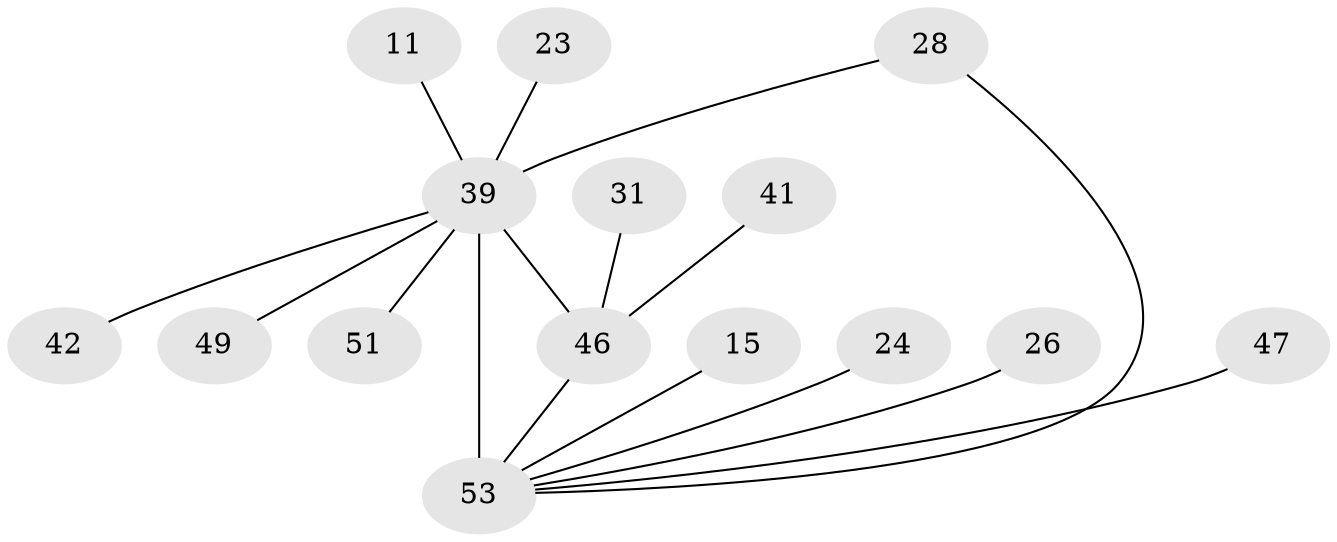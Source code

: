 // original degree distribution, {18: 0.018867924528301886, 16: 0.018867924528301886, 17: 0.05660377358490566, 21: 0.018867924528301886, 14: 0.018867924528301886, 13: 0.05660377358490566, 2: 0.6037735849056604, 3: 0.1320754716981132, 5: 0.03773584905660377, 4: 0.03773584905660377}
// Generated by graph-tools (version 1.1) at 2025/47/03/04/25 21:47:35]
// undirected, 15 vertices, 16 edges
graph export_dot {
graph [start="1"]
  node [color=gray90,style=filled];
  11;
  15;
  23;
  24;
  26;
  28;
  31 [super="+22"];
  39 [super="+4+8+36+29"];
  41;
  42;
  46 [super="+32+40"];
  47 [super="+12"];
  49 [super="+34"];
  51 [super="+30"];
  53 [super="+44+50+14+19+52"];
  11 -- 39 [weight=2];
  15 -- 53 [weight=2];
  23 -- 39 [weight=2];
  24 -- 53 [weight=2];
  26 -- 53 [weight=2];
  28 -- 39;
  28 -- 53;
  31 -- 46 [weight=2];
  39 -- 42 [weight=2];
  39 -- 51 [weight=3];
  39 -- 49 [weight=2];
  39 -- 53 [weight=27];
  39 -- 46 [weight=11];
  41 -- 46 [weight=2];
  46 -- 53 [weight=17];
  47 -- 53 [weight=2];
}
